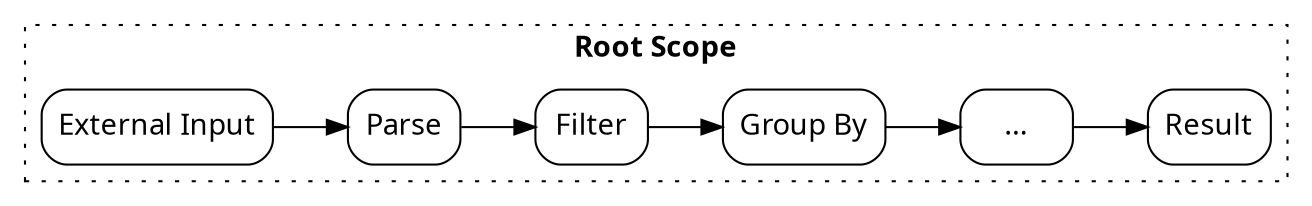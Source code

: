 digraph G {
    rankdir="LR";
    graph [fontname = "source sans pro bold"];
    node [fontname = "source sans pro light"];
    edge [fontname = "source sans pro light"];
    node [style=rounded, shape=box]

    subgraph cluster_1 {
        label="Root Scope";
        graph[style=dotted];

        "External Input" -> "Parse"
        "Parse" -> "Filter"
        "Filter" -> "Group By"
        "Group By" -> "..."
        "..." -> "Result"
    }
}

